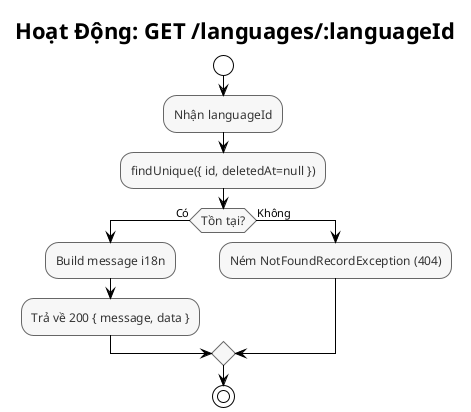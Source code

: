 @startuml Language - Detail Activity
!theme plain
skinparam backgroundColor #FFFFFF
skinparam activityFontSize 12
skinparam activityFontColor #333333
skinparam activityBorderColor #666666
skinparam activityBackgroundColor #F7F7F7

title Hoạt Động: GET /languages/:languageId

start
:Nhận languageId;
:findUnique({ id, deletedAt=null });
if (Tồn tại?) then (Có)
  :Build message i18n;
  :Trả về 200 { message, data };
else (Không)
  :Ném NotFoundRecordException (404);
endif
stop

@enduml


